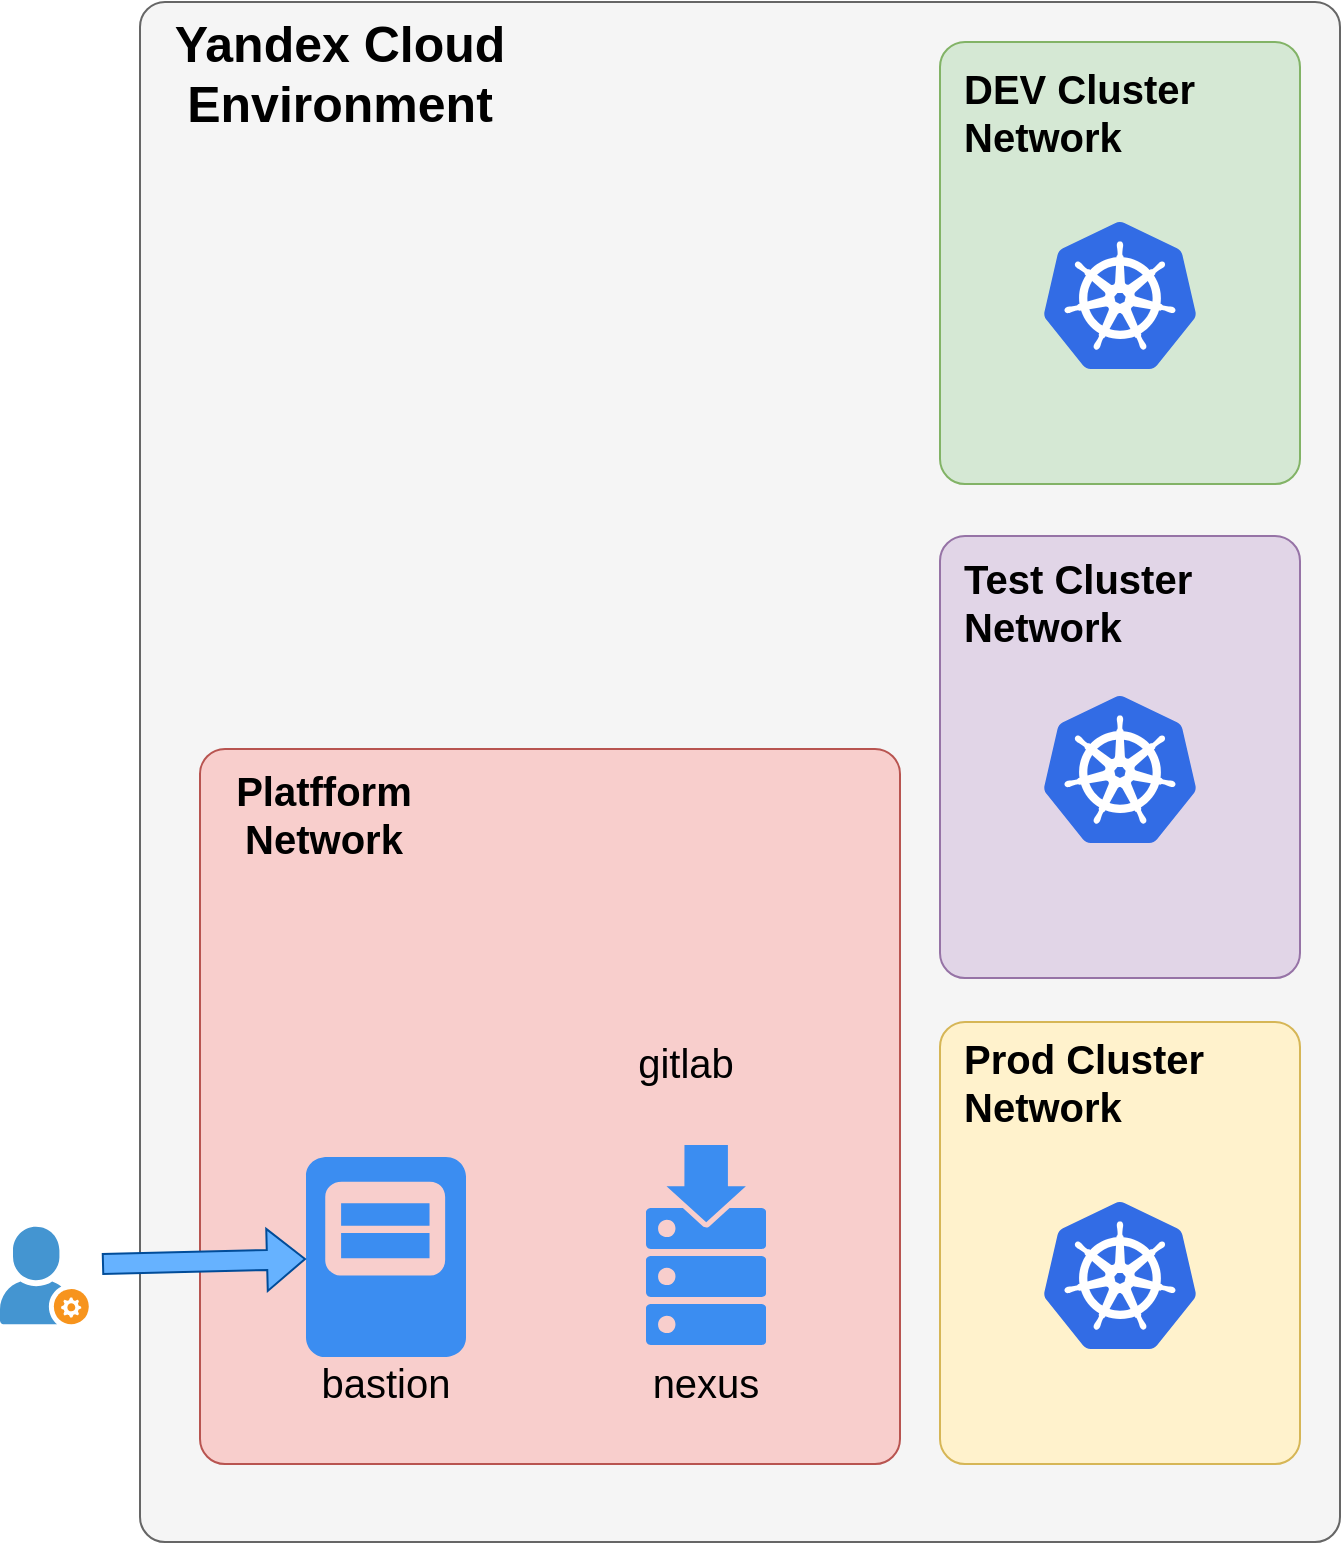 <mxfile version="20.3.6" type="device"><diagram id="rOQ_kR_JM_lmEFtDz3hM" name="Page-1"><mxGraphModel dx="945" dy="541" grid="1" gridSize="10" guides="1" tooltips="1" connect="1" arrows="1" fold="1" page="1" pageScale="1" pageWidth="827" pageHeight="1169" background="none" math="0" shadow="0"><root><mxCell id="0"/><mxCell id="1" parent="0"/><mxCell id="6e3XKi6OUkXW03cfDCQT-28" value="" style="rounded=1;whiteSpace=wrap;html=1;fontSize=20;arcSize=25;absoluteArcSize=1;fillColor=#f5f5f5;fontColor=#000000;strokeColor=#666666;" parent="1" vertex="1"><mxGeometry x="149" y="130" width="600" height="770" as="geometry"/></mxCell><mxCell id="6e3XKi6OUkXW03cfDCQT-9" value="" style="rounded=1;whiteSpace=wrap;html=1;fillColor=#f8cecc;strokeColor=#b85450;absoluteArcSize=1;arcSize=25;fontColor=#000000;" parent="1" vertex="1"><mxGeometry x="179" y="503.5" width="350" height="357.5" as="geometry"/></mxCell><mxCell id="6e3XKi6OUkXW03cfDCQT-6" value="" style="sketch=0;html=1;aspect=fixed;strokeColor=none;shadow=0;align=center;verticalAlign=top;fillColor=#3B8DF1;shape=mxgraph.gcp2.node;fontColor=#000000;" parent="1" vertex="1"><mxGeometry x="232" y="707.5" width="80" height="100" as="geometry"/></mxCell><mxCell id="6e3XKi6OUkXW03cfDCQT-7" value="" style="shape=image;html=1;verticalAlign=top;verticalLabelPosition=bottom;labelBackgroundColor=#ffffff;imageAspect=0;aspect=fixed;image=https://cdn4.iconfinder.com/data/icons/socialcones/508/Gitlab-128.png;fontColor=#000000;" parent="1" vertex="1"><mxGeometry x="358" y="521" width="128" height="128" as="geometry"/></mxCell><mxCell id="6e3XKi6OUkXW03cfDCQT-8" value="" style="sketch=0;html=1;aspect=fixed;strokeColor=none;shadow=0;align=center;verticalAlign=top;fillColor=#3B8DF1;shape=mxgraph.gcp2.repository;fontColor=#000000;" parent="1" vertex="1"><mxGeometry x="402" y="701.5" width="60" height="100" as="geometry"/></mxCell><mxCell id="6e3XKi6OUkXW03cfDCQT-10" value="" style="rounded=1;whiteSpace=wrap;html=1;fillColor=#d5e8d4;strokeColor=#82b366;absoluteArcSize=1;arcSize=25;fontColor=#000000;" parent="1" vertex="1"><mxGeometry x="549" y="150" width="180" height="221" as="geometry"/></mxCell><mxCell id="6e3XKi6OUkXW03cfDCQT-11" value="" style="rounded=1;whiteSpace=wrap;html=1;fillColor=#e1d5e7;strokeColor=#9673a6;absoluteArcSize=1;arcSize=25;fontColor=#000000;" parent="1" vertex="1"><mxGeometry x="549" y="397" width="180" height="221" as="geometry"/></mxCell><mxCell id="6e3XKi6OUkXW03cfDCQT-12" value="" style="rounded=1;whiteSpace=wrap;html=1;fillColor=#fff2cc;strokeColor=#d6b656;absoluteArcSize=1;arcSize=25;fontColor=#000000;" parent="1" vertex="1"><mxGeometry x="549" y="640" width="180" height="221" as="geometry"/></mxCell><mxCell id="6e3XKi6OUkXW03cfDCQT-13" value="Yandex Cloud Environment" style="text;html=1;strokeColor=none;fillColor=none;align=center;verticalAlign=middle;whiteSpace=wrap;rounded=0;fontSize=25;fontStyle=1;fontColor=#000000;" parent="1" vertex="1"><mxGeometry x="159" y="140" width="180" height="50" as="geometry"/></mxCell><mxCell id="6e3XKi6OUkXW03cfDCQT-14" value="" style="shadow=0;dashed=0;html=1;strokeColor=none;fillColor=#4495D1;labelPosition=center;verticalLabelPosition=bottom;verticalAlign=top;align=center;outlineConnect=0;shape=mxgraph.veeam.company_administrator;rounded=0;fontSize=20;fontColor=#000000;" parent="1" vertex="1"><mxGeometry x="79" y="742.35" width="44.4" height="48.8" as="geometry"/></mxCell><mxCell id="6e3XKi6OUkXW03cfDCQT-15" value="" style="shape=flexArrow;endArrow=classic;html=1;rounded=0;fontSize=20;fontColor=#000000;labelBorderColor=none;fillColor=#66B2FF;gradientColor=none;strokeColor=#004C99;" parent="1" target="6e3XKi6OUkXW03cfDCQT-6" edge="1"><mxGeometry width="50" height="50" relative="1" as="geometry"><mxPoint x="130" y="761" as="sourcePoint"/><mxPoint x="129" y="921.37" as="targetPoint"/></mxGeometry></mxCell><mxCell id="6e3XKi6OUkXW03cfDCQT-16" value="Platfform&lt;br&gt;Network" style="text;html=1;strokeColor=none;fillColor=none;align=center;verticalAlign=middle;whiteSpace=wrap;rounded=0;fontSize=20;fontStyle=1;fontColor=#000000;" parent="1" vertex="1"><mxGeometry x="179" y="511" width="124" height="50" as="geometry"/></mxCell><mxCell id="6e3XKi6OUkXW03cfDCQT-17" value="DEV Cluster&lt;br&gt;Network" style="text;html=1;strokeColor=none;fillColor=none;align=left;verticalAlign=middle;whiteSpace=wrap;rounded=0;fontSize=20;fontStyle=1;fontColor=#000000;" parent="1" vertex="1"><mxGeometry x="559" y="165" width="160" height="40" as="geometry"/></mxCell><mxCell id="6e3XKi6OUkXW03cfDCQT-18" value="Prod Cluster&lt;br&gt;Network" style="text;html=1;strokeColor=none;fillColor=none;align=left;verticalAlign=middle;whiteSpace=wrap;rounded=0;fontSize=20;fontStyle=1;fontColor=#000000;" parent="1" vertex="1"><mxGeometry x="559" y="650" width="160" height="40" as="geometry"/></mxCell><mxCell id="6e3XKi6OUkXW03cfDCQT-19" value="Test Cluster&lt;br&gt;Network" style="text;html=1;strokeColor=none;fillColor=none;align=left;verticalAlign=middle;whiteSpace=wrap;rounded=0;fontSize=20;fontStyle=1;fontColor=#000000;" parent="1" vertex="1"><mxGeometry x="559" y="410" width="160" height="40" as="geometry"/></mxCell><mxCell id="6e3XKi6OUkXW03cfDCQT-20" value="" style="sketch=0;aspect=fixed;html=1;points=[];align=center;image;fontSize=12;image=img/lib/mscae/Kubernetes.svg;rounded=0;fontColor=#000000;" parent="1" vertex="1"><mxGeometry x="600.72" y="240" width="76.56" height="73.5" as="geometry"/></mxCell><mxCell id="6e3XKi6OUkXW03cfDCQT-21" value="" style="sketch=0;aspect=fixed;html=1;points=[];align=center;image;fontSize=12;image=img/lib/mscae/Kubernetes.svg;rounded=0;fontColor=#000000;" parent="1" vertex="1"><mxGeometry x="600.72" y="477" width="76.56" height="73.5" as="geometry"/></mxCell><mxCell id="6e3XKi6OUkXW03cfDCQT-23" value="" style="sketch=0;aspect=fixed;html=1;points=[];align=center;image;fontSize=12;image=img/lib/mscae/Kubernetes.svg;rounded=0;fontColor=#000000;" parent="1" vertex="1"><mxGeometry x="600.72" y="730" width="76.56" height="73.5" as="geometry"/></mxCell><mxCell id="6e3XKi6OUkXW03cfDCQT-24" value="bastion" style="text;html=1;strokeColor=none;fillColor=none;align=center;verticalAlign=middle;whiteSpace=wrap;rounded=0;fontSize=20;fontColor=#000000;" parent="1" vertex="1"><mxGeometry x="222" y="819.5" width="100" as="geometry"/></mxCell><mxCell id="6e3XKi6OUkXW03cfDCQT-25" value="gitlab" style="text;html=1;strokeColor=none;fillColor=none;align=center;verticalAlign=middle;whiteSpace=wrap;rounded=0;fontSize=20;fontColor=#000000;" parent="1" vertex="1"><mxGeometry x="372" y="659.5" width="100" as="geometry"/></mxCell><mxCell id="6e3XKi6OUkXW03cfDCQT-26" value="nexus" style="text;html=1;strokeColor=none;fillColor=none;align=center;verticalAlign=middle;whiteSpace=wrap;rounded=0;fontSize=20;fontColor=#000000;" parent="1" vertex="1"><mxGeometry x="382" y="819.5" width="100" as="geometry"/></mxCell></root></mxGraphModel></diagram></mxfile>